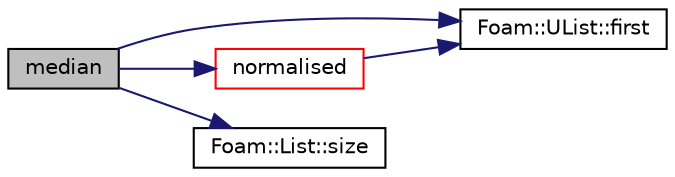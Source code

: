 digraph "median"
{
  bgcolor="transparent";
  edge [fontname="Helvetica",fontsize="10",labelfontname="Helvetica",labelfontsize="10"];
  node [fontname="Helvetica",fontsize="10",shape=record];
  rankdir="LR";
  Node917 [label="median",height=0.2,width=0.4,color="black", fillcolor="grey75", style="filled", fontcolor="black"];
  Node917 -> Node918 [color="midnightblue",fontsize="10",style="solid",fontname="Helvetica"];
  Node918 [label="Foam::UList::first",height=0.2,width=0.4,color="black",URL="$a26837.html#a1c9828bc3de9502754d944c95a2ce0d9",tooltip="Return the first element of the list. "];
  Node917 -> Node919 [color="midnightblue",fontsize="10",style="solid",fontname="Helvetica"];
  Node919 [label="normalised",height=0.2,width=0.4,color="red",URL="$a25517.html#a8e68a759f0bcb21f4f133737e1318ef6"];
  Node919 -> Node918 [color="midnightblue",fontsize="10",style="solid",fontname="Helvetica"];
  Node917 -> Node1010 [color="midnightblue",fontsize="10",style="solid",fontname="Helvetica"];
  Node1010 [label="Foam::List::size",height=0.2,width=0.4,color="black",URL="$a26833.html#a8a5f6fa29bd4b500caf186f60245b384",tooltip="Override size to be inconsistent with allocated storage. "];
}
